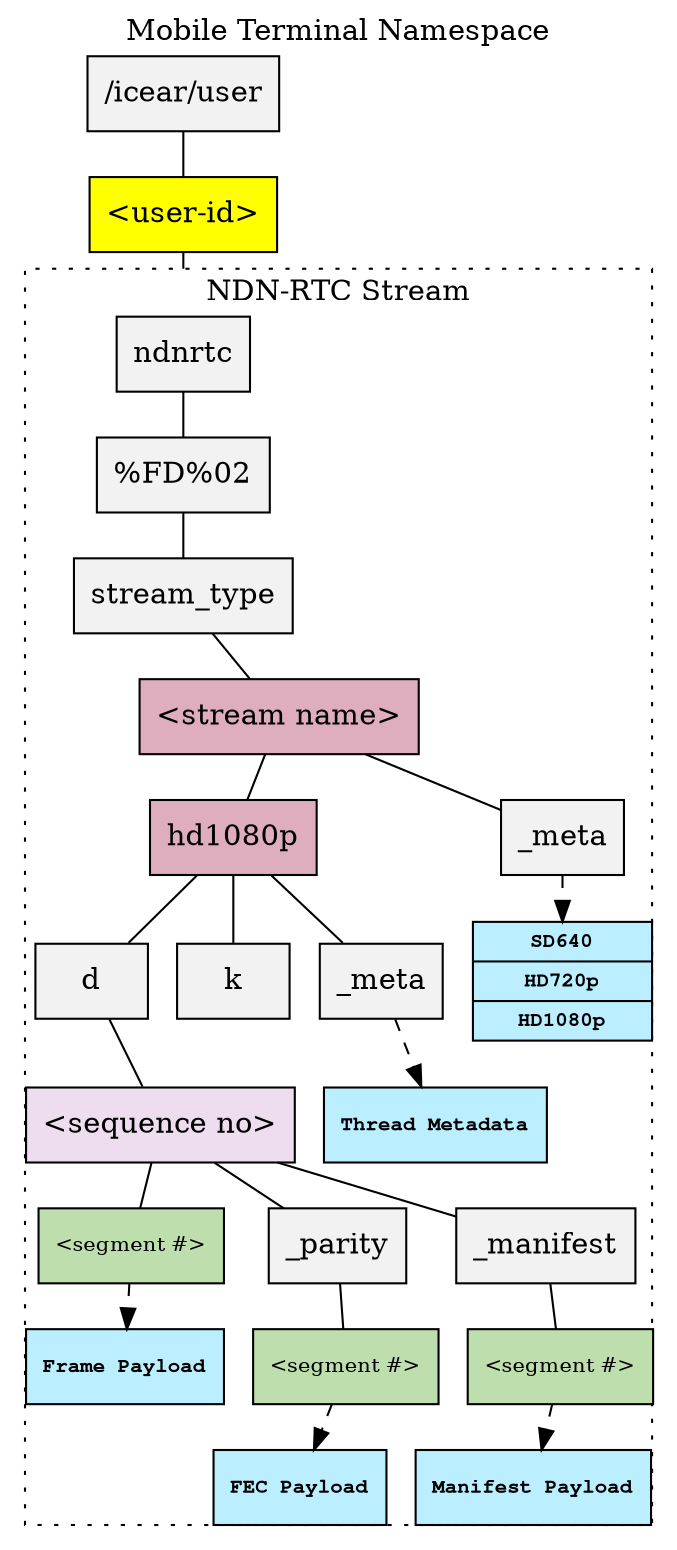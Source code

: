 digraph content_object {
	graph [dir=none, layout=dot, nodesep=0.2, margin=0, ranksep=0.3];
	node [label="\N", shape=box];
	edge [dir=none];
	compound=true
	node [style=filled, fillcolor="#f2f2f2"]
	label="Mobile Terminal Namespace"
	labelloc=top;

	userid [label = "<user-id>" fillcolor="#ffff00"]
	root [label = "/icear/user"]
	root -> userid

	userid->ndnrtc [lhead=cluster_ndnrtc]

	subgraph cluster_ndnrtc {
		edge [weight=10]
		graph[style=dotted];
		label = "NDN-RTC Stream"

		ndnrtcVer [label="%FD%02"]
		ndnrtc -> ndnrtcVer
		ndnrtcVer -> stream_type

		stream_type -> stream_name [weight=0.9]
		stream_name [label="<stream name>", style=filled, fillcolor="#deadbe"]
		mid [label="hd1080p", style=filled, fillcolor="#deadbe"]
		stream_name -> mid [weight=0.9]

		_meta2 [label="_meta"]
		stream_name -> _meta2 [weight=0.9]
		streamMeta [shape=record, label="{SD640 | HD720p | HD1080p }", width=1.2 style=filled, fillcolor="#BBEEFF", fontname="courier bold", fontsize=10]
		_meta2 -> streamMeta [style=dashed, dir=forward]
		mid -> d
		mid -> k
		mid -> _meta
		threadMeta [label="Thread Metadata", style=filled, fillcolor="#BBEEFF", fontname="courier bold", fontsize=10]
		_meta -> threadMeta [style=dashed, dir=forward]

		deltaSeqNo [label="<sequence no>", style=filled, fillcolor="#eeddee"]
		d -> deltaSeqNo
		deltaSegNo [label="<segment #>", style=filled, fillcolor="#bedead", fontsize=10]
		deltaSeqNo-> deltaSegNo
		frameData [label="Frame Payload", style=filled, fillcolor="#BBEEFF", fontname="courier bold", fontsize=10]
		deltaSegNo -> frameData [style=dashed, dir=forward]

		deltaSeqNo-> _parity
		deltaSeqNo-> _manifest
		paritySegNo [label="<segment #>", style=filled, fillcolor="#bedead", fontsize=10]
		manifestSegNo [label="<segment #>", style=filled, fillcolor="#bedead", fontsize=10]
		
		_parity -> paritySegNo
		parityData [label="FEC Payload", style=filled, fillcolor="#BBEEFF", fontname="courier bold", fontsize=10]
		paritySegNo -> parityData [style=dashed, dir=forward]

		manifestPayload [label="Manifest Payload", style=filled, fillcolor="#BBEEFF", fontname="courier bold", fontsize=10]
		_manifest -> manifestSegNo
		manifestSegNo -> manifestPayload [style=dashed, dir=forward]
	}

}